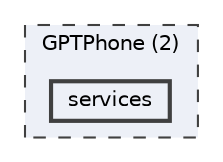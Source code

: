 digraph "/Users/seanbaker/Downloads/GPTPhone (2)/services"
{
 // LATEX_PDF_SIZE
  bgcolor="transparent";
  edge [fontname=Helvetica,fontsize=10,labelfontname=Helvetica,labelfontsize=10];
  node [fontname=Helvetica,fontsize=10,shape=box,height=0.2,width=0.4];
  compound=true
  subgraph clusterdir_e25d3a482582c6fca6ce4e463392b362 {
    graph [ bgcolor="#edf0f7", pencolor="grey25", label="GPTPhone (2)", fontname=Helvetica,fontsize=10 style="filled,dashed", URL="dir_e25d3a482582c6fca6ce4e463392b362.html",tooltip=""]
  dir_a9ff2fc0b786cf67521a9ddd5a82b12b [label="services", fillcolor="#edf0f7", color="grey25", style="filled,bold", URL="dir_a9ff2fc0b786cf67521a9ddd5a82b12b.html",tooltip=""];
  }
}

